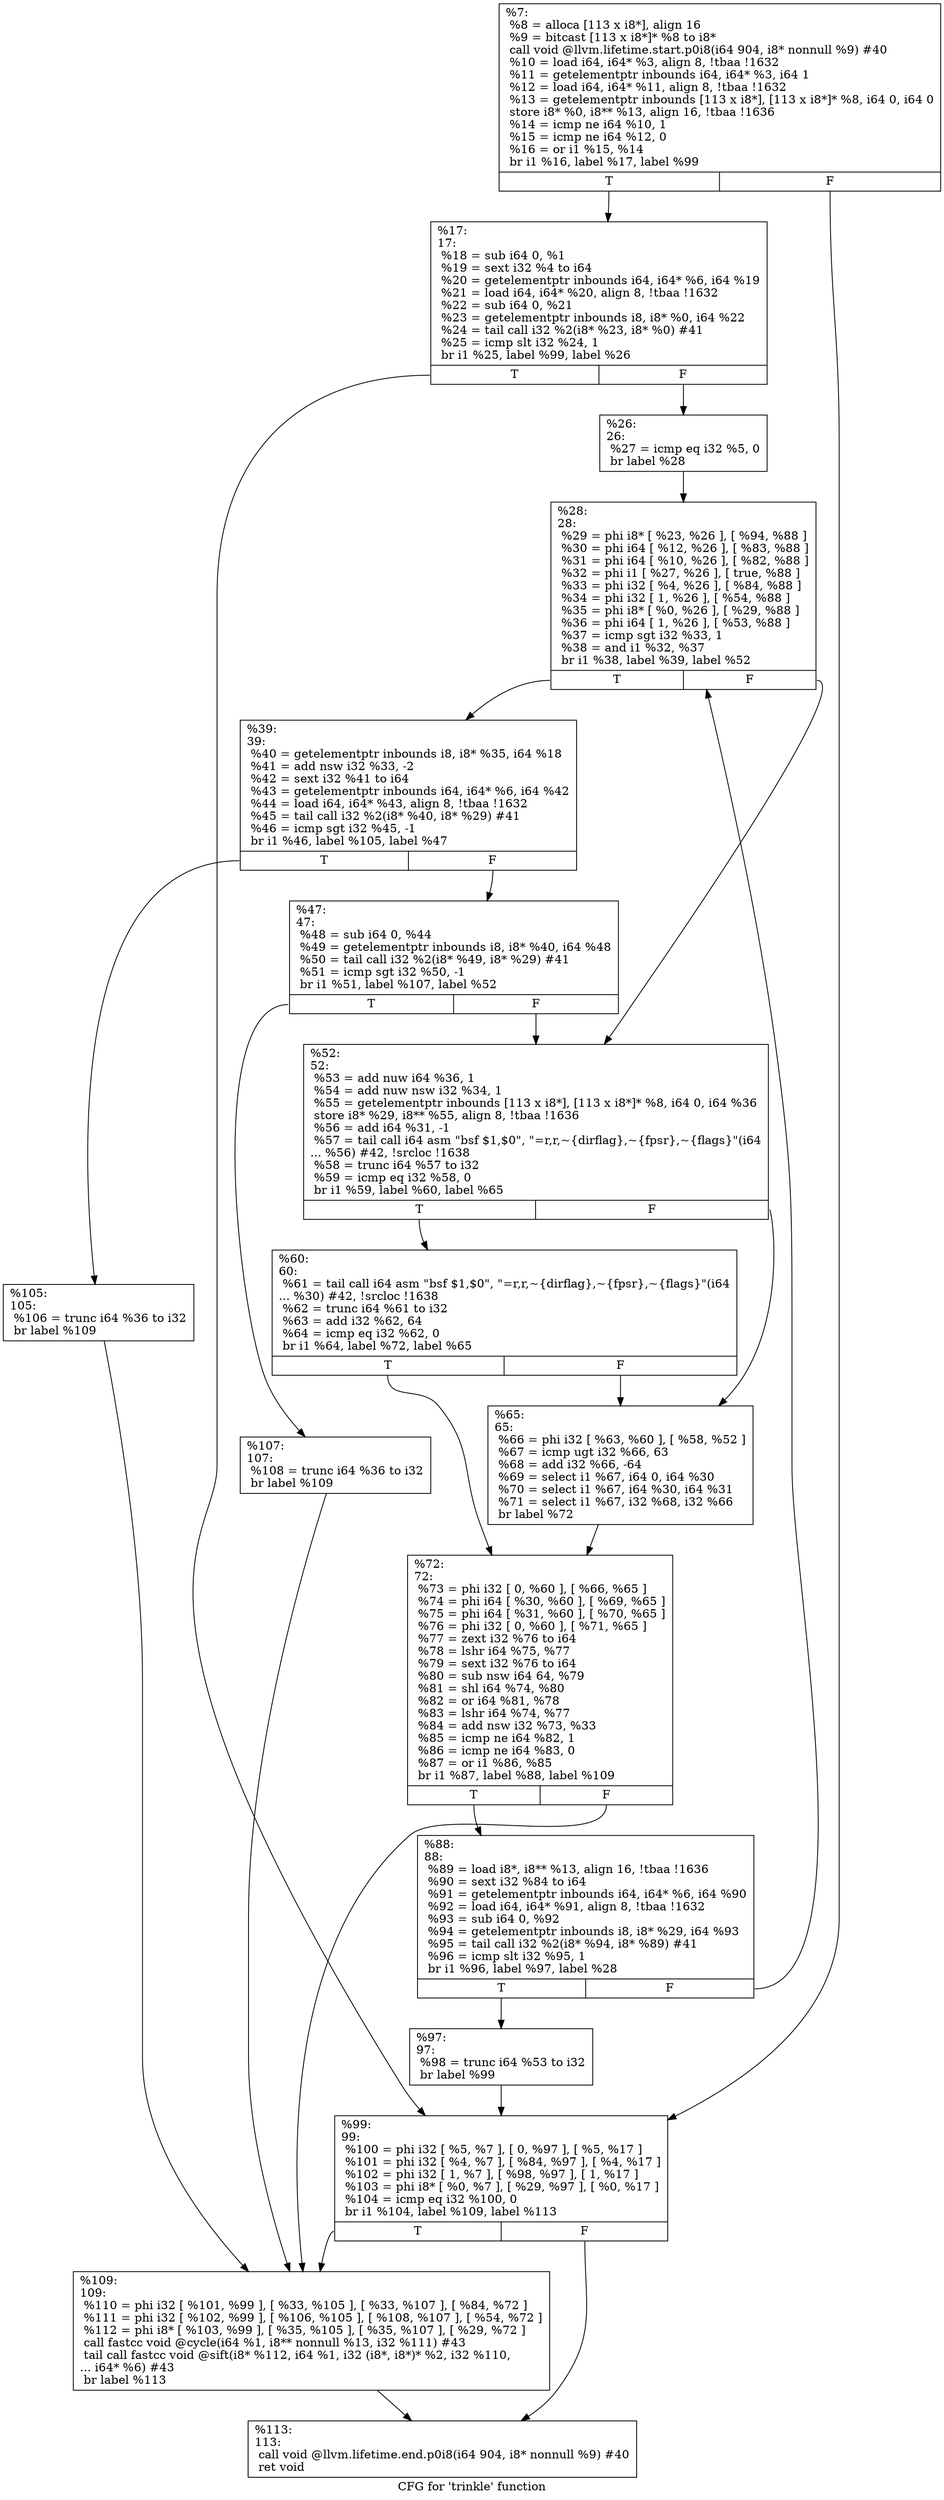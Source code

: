digraph "CFG for 'trinkle' function" {
	label="CFG for 'trinkle' function";

	Node0x197d0c0 [shape=record,label="{%7:\l  %8 = alloca [113 x i8*], align 16\l  %9 = bitcast [113 x i8*]* %8 to i8*\l  call void @llvm.lifetime.start.p0i8(i64 904, i8* nonnull %9) #40\l  %10 = load i64, i64* %3, align 8, !tbaa !1632\l  %11 = getelementptr inbounds i64, i64* %3, i64 1\l  %12 = load i64, i64* %11, align 8, !tbaa !1632\l  %13 = getelementptr inbounds [113 x i8*], [113 x i8*]* %8, i64 0, i64 0\l  store i8* %0, i8** %13, align 16, !tbaa !1636\l  %14 = icmp ne i64 %10, 1\l  %15 = icmp ne i64 %12, 0\l  %16 = or i1 %15, %14\l  br i1 %16, label %17, label %99\l|{<s0>T|<s1>F}}"];
	Node0x197d0c0:s0 -> Node0x197d2c0;
	Node0x197d0c0:s1 -> Node0x197d630;
	Node0x197d2c0 [shape=record,label="{%17:\l17:                                               \l  %18 = sub i64 0, %1\l  %19 = sext i32 %4 to i64\l  %20 = getelementptr inbounds i64, i64* %6, i64 %19\l  %21 = load i64, i64* %20, align 8, !tbaa !1632\l  %22 = sub i64 0, %21\l  %23 = getelementptr inbounds i8, i8* %0, i64 %22\l  %24 = tail call i32 %2(i8* %23, i8* %0) #41\l  %25 = icmp slt i32 %24, 1\l  br i1 %25, label %99, label %26\l|{<s0>T|<s1>F}}"];
	Node0x197d2c0:s0 -> Node0x197d630;
	Node0x197d2c0:s1 -> Node0x197d310;
	Node0x197d310 [shape=record,label="{%26:\l26:                                               \l  %27 = icmp eq i32 %5, 0\l  br label %28\l}"];
	Node0x197d310 -> Node0x197d360;
	Node0x197d360 [shape=record,label="{%28:\l28:                                               \l  %29 = phi i8* [ %23, %26 ], [ %94, %88 ]\l  %30 = phi i64 [ %12, %26 ], [ %83, %88 ]\l  %31 = phi i64 [ %10, %26 ], [ %82, %88 ]\l  %32 = phi i1 [ %27, %26 ], [ true, %88 ]\l  %33 = phi i32 [ %4, %26 ], [ %84, %88 ]\l  %34 = phi i32 [ 1, %26 ], [ %54, %88 ]\l  %35 = phi i8* [ %0, %26 ], [ %29, %88 ]\l  %36 = phi i64 [ 1, %26 ], [ %53, %88 ]\l  %37 = icmp sgt i32 %33, 1\l  %38 = and i1 %32, %37\l  br i1 %38, label %39, label %52\l|{<s0>T|<s1>F}}"];
	Node0x197d360:s0 -> Node0x197d3b0;
	Node0x197d360:s1 -> Node0x197d450;
	Node0x197d3b0 [shape=record,label="{%39:\l39:                                               \l  %40 = getelementptr inbounds i8, i8* %35, i64 %18\l  %41 = add nsw i32 %33, -2\l  %42 = sext i32 %41 to i64\l  %43 = getelementptr inbounds i64, i64* %6, i64 %42\l  %44 = load i64, i64* %43, align 8, !tbaa !1632\l  %45 = tail call i32 %2(i8* %40, i8* %29) #41\l  %46 = icmp sgt i32 %45, -1\l  br i1 %46, label %105, label %47\l|{<s0>T|<s1>F}}"];
	Node0x197d3b0:s0 -> Node0x197d680;
	Node0x197d3b0:s1 -> Node0x197d400;
	Node0x197d400 [shape=record,label="{%47:\l47:                                               \l  %48 = sub i64 0, %44\l  %49 = getelementptr inbounds i8, i8* %40, i64 %48\l  %50 = tail call i32 %2(i8* %49, i8* %29) #41\l  %51 = icmp sgt i32 %50, -1\l  br i1 %51, label %107, label %52\l|{<s0>T|<s1>F}}"];
	Node0x197d400:s0 -> Node0x197d6d0;
	Node0x197d400:s1 -> Node0x197d450;
	Node0x197d450 [shape=record,label="{%52:\l52:                                               \l  %53 = add nuw i64 %36, 1\l  %54 = add nuw nsw i32 %34, 1\l  %55 = getelementptr inbounds [113 x i8*], [113 x i8*]* %8, i64 0, i64 %36\l  store i8* %29, i8** %55, align 8, !tbaa !1636\l  %56 = add i64 %31, -1\l  %57 = tail call i64 asm \"bsf $1,$0\", \"=r,r,~\{dirflag\},~\{fpsr\},~\{flags\}\"(i64\l... %56) #42, !srcloc !1638\l  %58 = trunc i64 %57 to i32\l  %59 = icmp eq i32 %58, 0\l  br i1 %59, label %60, label %65\l|{<s0>T|<s1>F}}"];
	Node0x197d450:s0 -> Node0x197d4a0;
	Node0x197d450:s1 -> Node0x197d4f0;
	Node0x197d4a0 [shape=record,label="{%60:\l60:                                               \l  %61 = tail call i64 asm \"bsf $1,$0\", \"=r,r,~\{dirflag\},~\{fpsr\},~\{flags\}\"(i64\l... %30) #42, !srcloc !1638\l  %62 = trunc i64 %61 to i32\l  %63 = add i32 %62, 64\l  %64 = icmp eq i32 %62, 0\l  br i1 %64, label %72, label %65\l|{<s0>T|<s1>F}}"];
	Node0x197d4a0:s0 -> Node0x197d540;
	Node0x197d4a0:s1 -> Node0x197d4f0;
	Node0x197d4f0 [shape=record,label="{%65:\l65:                                               \l  %66 = phi i32 [ %63, %60 ], [ %58, %52 ]\l  %67 = icmp ugt i32 %66, 63\l  %68 = add i32 %66, -64\l  %69 = select i1 %67, i64 0, i64 %30\l  %70 = select i1 %67, i64 %30, i64 %31\l  %71 = select i1 %67, i32 %68, i32 %66\l  br label %72\l}"];
	Node0x197d4f0 -> Node0x197d540;
	Node0x197d540 [shape=record,label="{%72:\l72:                                               \l  %73 = phi i32 [ 0, %60 ], [ %66, %65 ]\l  %74 = phi i64 [ %30, %60 ], [ %69, %65 ]\l  %75 = phi i64 [ %31, %60 ], [ %70, %65 ]\l  %76 = phi i32 [ 0, %60 ], [ %71, %65 ]\l  %77 = zext i32 %76 to i64\l  %78 = lshr i64 %75, %77\l  %79 = sext i32 %76 to i64\l  %80 = sub nsw i64 64, %79\l  %81 = shl i64 %74, %80\l  %82 = or i64 %81, %78\l  %83 = lshr i64 %74, %77\l  %84 = add nsw i32 %73, %33\l  %85 = icmp ne i64 %82, 1\l  %86 = icmp ne i64 %83, 0\l  %87 = or i1 %86, %85\l  br i1 %87, label %88, label %109\l|{<s0>T|<s1>F}}"];
	Node0x197d540:s0 -> Node0x197d590;
	Node0x197d540:s1 -> Node0x197d720;
	Node0x197d590 [shape=record,label="{%88:\l88:                                               \l  %89 = load i8*, i8** %13, align 16, !tbaa !1636\l  %90 = sext i32 %84 to i64\l  %91 = getelementptr inbounds i64, i64* %6, i64 %90\l  %92 = load i64, i64* %91, align 8, !tbaa !1632\l  %93 = sub i64 0, %92\l  %94 = getelementptr inbounds i8, i8* %29, i64 %93\l  %95 = tail call i32 %2(i8* %94, i8* %89) #41\l  %96 = icmp slt i32 %95, 1\l  br i1 %96, label %97, label %28\l|{<s0>T|<s1>F}}"];
	Node0x197d590:s0 -> Node0x197d5e0;
	Node0x197d590:s1 -> Node0x197d360;
	Node0x197d5e0 [shape=record,label="{%97:\l97:                                               \l  %98 = trunc i64 %53 to i32\l  br label %99\l}"];
	Node0x197d5e0 -> Node0x197d630;
	Node0x197d630 [shape=record,label="{%99:\l99:                                               \l  %100 = phi i32 [ %5, %7 ], [ 0, %97 ], [ %5, %17 ]\l  %101 = phi i32 [ %4, %7 ], [ %84, %97 ], [ %4, %17 ]\l  %102 = phi i32 [ 1, %7 ], [ %98, %97 ], [ 1, %17 ]\l  %103 = phi i8* [ %0, %7 ], [ %29, %97 ], [ %0, %17 ]\l  %104 = icmp eq i32 %100, 0\l  br i1 %104, label %109, label %113\l|{<s0>T|<s1>F}}"];
	Node0x197d630:s0 -> Node0x197d720;
	Node0x197d630:s1 -> Node0x197d770;
	Node0x197d680 [shape=record,label="{%105:\l105:                                              \l  %106 = trunc i64 %36 to i32\l  br label %109\l}"];
	Node0x197d680 -> Node0x197d720;
	Node0x197d6d0 [shape=record,label="{%107:\l107:                                              \l  %108 = trunc i64 %36 to i32\l  br label %109\l}"];
	Node0x197d6d0 -> Node0x197d720;
	Node0x197d720 [shape=record,label="{%109:\l109:                                              \l  %110 = phi i32 [ %101, %99 ], [ %33, %105 ], [ %33, %107 ], [ %84, %72 ]\l  %111 = phi i32 [ %102, %99 ], [ %106, %105 ], [ %108, %107 ], [ %54, %72 ]\l  %112 = phi i8* [ %103, %99 ], [ %35, %105 ], [ %35, %107 ], [ %29, %72 ]\l  call fastcc void @cycle(i64 %1, i8** nonnull %13, i32 %111) #43\l  tail call fastcc void @sift(i8* %112, i64 %1, i32 (i8*, i8*)* %2, i32 %110,\l... i64* %6) #43\l  br label %113\l}"];
	Node0x197d720 -> Node0x197d770;
	Node0x197d770 [shape=record,label="{%113:\l113:                                              \l  call void @llvm.lifetime.end.p0i8(i64 904, i8* nonnull %9) #40\l  ret void\l}"];
}

